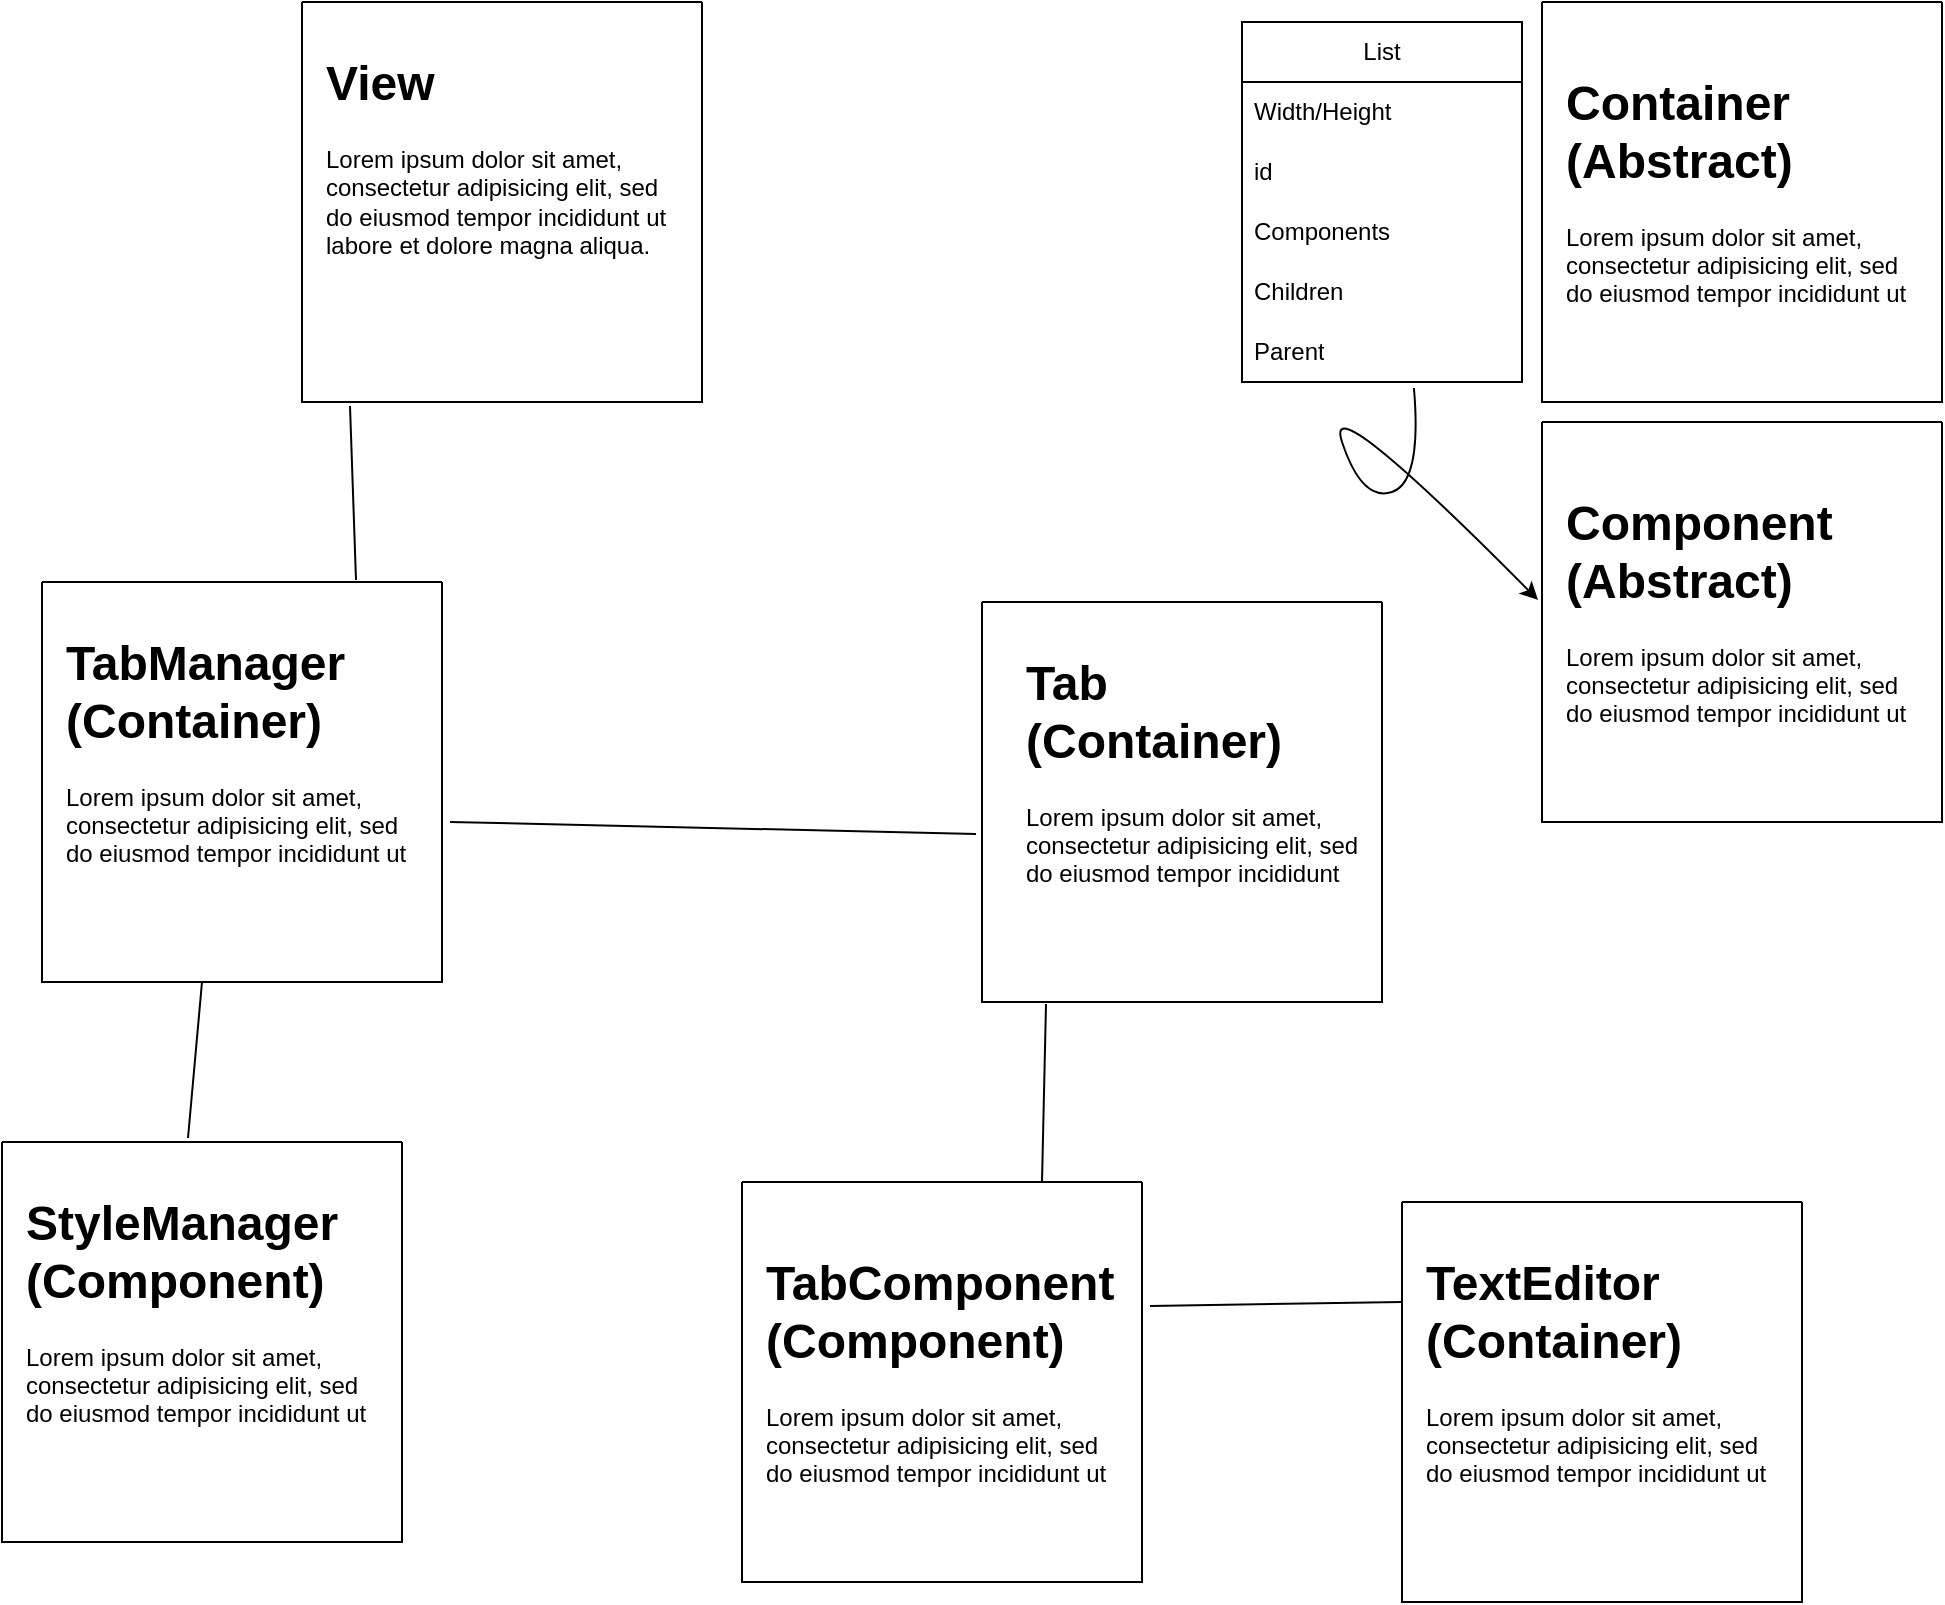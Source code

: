 <mxfile version="24.7.2" type="github">
  <diagram name="Page-1" id="9VVs0U3Os1gA6rcq2a_g">
    <mxGraphModel dx="2734" dy="848" grid="1" gridSize="10" guides="1" tooltips="1" connect="1" arrows="1" fold="1" page="1" pageScale="1" pageWidth="850" pageHeight="1100" math="0" shadow="0">
      <root>
        <mxCell id="0" />
        <mxCell id="1" parent="0" />
        <mxCell id="PMbEa0fAoFkvhzI8UZd_-1" value="" style="swimlane;startSize=0;" vertex="1" parent="1">
          <mxGeometry x="20" y="30" width="200" height="200" as="geometry" />
        </mxCell>
        <mxCell id="PMbEa0fAoFkvhzI8UZd_-6" value="&lt;h1 style=&quot;margin-top: 0px;&quot;&gt;View&lt;br&gt;&lt;/h1&gt;&lt;p&gt;Lorem ipsum dolor sit amet, consectetur adipisicing elit, sed do eiusmod tempor incididunt ut labore et dolore magna aliqua.&lt;/p&gt;" style="text;html=1;whiteSpace=wrap;overflow=hidden;rounded=0;" vertex="1" parent="PMbEa0fAoFkvhzI8UZd_-1">
          <mxGeometry x="10" y="20" width="180" height="120" as="geometry" />
        </mxCell>
        <mxCell id="PMbEa0fAoFkvhzI8UZd_-2" value="" style="swimlane;startSize=0;" vertex="1" parent="1">
          <mxGeometry x="640" y="30" width="200" height="200" as="geometry" />
        </mxCell>
        <mxCell id="PMbEa0fAoFkvhzI8UZd_-5" value="&lt;h1 style=&quot;margin-top: 0px;&quot;&gt;Container (Abstract)&lt;br&gt;&lt;/h1&gt;&lt;p&gt;Lorem ipsum dolor sit amet, consectetur adipisicing elit, sed do eiusmod tempor incididunt ut labore et dolore magna aliqua.&lt;/p&gt;" style="text;html=1;whiteSpace=wrap;overflow=hidden;rounded=0;" vertex="1" parent="PMbEa0fAoFkvhzI8UZd_-2">
          <mxGeometry x="10" y="30" width="180" height="120" as="geometry" />
        </mxCell>
        <mxCell id="PMbEa0fAoFkvhzI8UZd_-3" value="" style="swimlane;startSize=0;" vertex="1" parent="1">
          <mxGeometry x="360" y="330" width="200" height="200" as="geometry" />
        </mxCell>
        <mxCell id="PMbEa0fAoFkvhzI8UZd_-4" value="&lt;h1 style=&quot;margin-top: 0px;&quot;&gt;Tab (Container)&lt;br&gt;&lt;/h1&gt;&lt;p&gt;Lorem ipsum dolor sit amet, consectetur adipisicing elit, sed do eiusmod tempor incididunt ut labore et dolore magna aliqua.&lt;/p&gt;" style="text;html=1;whiteSpace=wrap;overflow=hidden;rounded=0;" vertex="1" parent="PMbEa0fAoFkvhzI8UZd_-3">
          <mxGeometry x="20" y="20" width="170" height="120" as="geometry" />
        </mxCell>
        <mxCell id="PMbEa0fAoFkvhzI8UZd_-9" value="" style="endArrow=none;html=1;rounded=0;entryX=0.16;entryY=1.005;entryDx=0;entryDy=0;entryPerimeter=0;exitX=0.75;exitY=0;exitDx=0;exitDy=0;" edge="1" parent="1" source="PMbEa0fAoFkvhzI8UZd_-10" target="PMbEa0fAoFkvhzI8UZd_-3">
          <mxGeometry width="50" height="50" relative="1" as="geometry">
            <mxPoint x="410" y="600" as="sourcePoint" />
            <mxPoint x="460" y="550" as="targetPoint" />
          </mxGeometry>
        </mxCell>
        <mxCell id="PMbEa0fAoFkvhzI8UZd_-10" value="" style="swimlane;startSize=0;" vertex="1" parent="1">
          <mxGeometry x="240" y="620" width="200" height="200" as="geometry" />
        </mxCell>
        <mxCell id="PMbEa0fAoFkvhzI8UZd_-11" value="&lt;h1 style=&quot;margin-top: 0px;&quot;&gt;TabComponent (Component)&lt;br&gt;&lt;/h1&gt;&lt;p&gt;Lorem ipsum dolor sit amet, consectetur adipisicing elit, sed do eiusmod tempor incididunt ut labore et dolore magna aliqua.&lt;/p&gt;" style="text;html=1;whiteSpace=wrap;overflow=hidden;rounded=0;" vertex="1" parent="PMbEa0fAoFkvhzI8UZd_-10">
          <mxGeometry x="10" y="30" width="180" height="120" as="geometry" />
        </mxCell>
        <mxCell id="PMbEa0fAoFkvhzI8UZd_-19" value="" style="endArrow=none;html=1;rounded=0;exitX=1.02;exitY=0.31;exitDx=0;exitDy=0;exitPerimeter=0;entryX=0;entryY=0.25;entryDx=0;entryDy=0;" edge="1" parent="1" source="PMbEa0fAoFkvhzI8UZd_-10" target="PMbEa0fAoFkvhzI8UZd_-20">
          <mxGeometry width="50" height="50" relative="1" as="geometry">
            <mxPoint x="490" y="690" as="sourcePoint" />
            <mxPoint x="560" y="680" as="targetPoint" />
          </mxGeometry>
        </mxCell>
        <mxCell id="PMbEa0fAoFkvhzI8UZd_-20" value="" style="swimlane;startSize=0;" vertex="1" parent="1">
          <mxGeometry x="570" y="630" width="200" height="200" as="geometry" />
        </mxCell>
        <mxCell id="PMbEa0fAoFkvhzI8UZd_-21" value="&lt;h1 style=&quot;margin-top: 0px;&quot;&gt;TextEditor (Container)&lt;br&gt;&lt;/h1&gt;&lt;p&gt;Lorem ipsum dolor sit amet, consectetur adipisicing elit, sed do eiusmod tempor incididunt ut labore et dolore magna aliqua.&lt;/p&gt;" style="text;html=1;whiteSpace=wrap;overflow=hidden;rounded=0;" vertex="1" parent="PMbEa0fAoFkvhzI8UZd_-20">
          <mxGeometry x="10" y="20" width="180" height="120" as="geometry" />
        </mxCell>
        <mxCell id="PMbEa0fAoFkvhzI8UZd_-22" value="" style="endArrow=none;html=1;rounded=0;entryX=0.12;entryY=1.01;entryDx=0;entryDy=0;entryPerimeter=0;exitX=0.785;exitY=-0.005;exitDx=0;exitDy=0;exitPerimeter=0;" edge="1" parent="1" source="PMbEa0fAoFkvhzI8UZd_-23" target="PMbEa0fAoFkvhzI8UZd_-1">
          <mxGeometry width="50" height="50" relative="1" as="geometry">
            <mxPoint x="93" y="300" as="sourcePoint" />
            <mxPoint x="140" y="250" as="targetPoint" />
          </mxGeometry>
        </mxCell>
        <mxCell id="PMbEa0fAoFkvhzI8UZd_-23" value="" style="swimlane;startSize=0;" vertex="1" parent="1">
          <mxGeometry x="-110" y="320" width="200" height="200" as="geometry" />
        </mxCell>
        <mxCell id="PMbEa0fAoFkvhzI8UZd_-24" value="&lt;h1 style=&quot;margin-top: 0px;&quot;&gt;TabManager (Container)&lt;br&gt;&lt;/h1&gt;&lt;p&gt;Lorem ipsum dolor sit amet, consectetur adipisicing elit, sed do eiusmod tempor incididunt ut labore et dolore magna aliqua.&lt;/p&gt;" style="text;html=1;whiteSpace=wrap;overflow=hidden;rounded=0;" vertex="1" parent="PMbEa0fAoFkvhzI8UZd_-23">
          <mxGeometry x="10" y="20" width="180" height="120" as="geometry" />
        </mxCell>
        <mxCell id="PMbEa0fAoFkvhzI8UZd_-25" value="List" style="swimlane;fontStyle=0;childLayout=stackLayout;horizontal=1;startSize=30;horizontalStack=0;resizeParent=1;resizeParentMax=0;resizeLast=0;collapsible=1;marginBottom=0;whiteSpace=wrap;html=1;" vertex="1" parent="1">
          <mxGeometry x="490" y="40" width="140" height="180" as="geometry" />
        </mxCell>
        <mxCell id="PMbEa0fAoFkvhzI8UZd_-26" value="Width/Height" style="text;strokeColor=none;fillColor=none;align=left;verticalAlign=middle;spacingLeft=4;spacingRight=4;overflow=hidden;points=[[0,0.5],[1,0.5]];portConstraint=eastwest;rotatable=0;whiteSpace=wrap;html=1;" vertex="1" parent="PMbEa0fAoFkvhzI8UZd_-25">
          <mxGeometry y="30" width="140" height="30" as="geometry" />
        </mxCell>
        <mxCell id="PMbEa0fAoFkvhzI8UZd_-27" value="id" style="text;strokeColor=none;fillColor=none;align=left;verticalAlign=middle;spacingLeft=4;spacingRight=4;overflow=hidden;points=[[0,0.5],[1,0.5]];portConstraint=eastwest;rotatable=0;whiteSpace=wrap;html=1;" vertex="1" parent="PMbEa0fAoFkvhzI8UZd_-25">
          <mxGeometry y="60" width="140" height="30" as="geometry" />
        </mxCell>
        <mxCell id="PMbEa0fAoFkvhzI8UZd_-28" value="Components" style="text;strokeColor=none;fillColor=none;align=left;verticalAlign=middle;spacingLeft=4;spacingRight=4;overflow=hidden;points=[[0,0.5],[1,0.5]];portConstraint=eastwest;rotatable=0;whiteSpace=wrap;html=1;" vertex="1" parent="PMbEa0fAoFkvhzI8UZd_-25">
          <mxGeometry y="90" width="140" height="30" as="geometry" />
        </mxCell>
        <mxCell id="PMbEa0fAoFkvhzI8UZd_-52" value="Children" style="text;strokeColor=none;fillColor=none;align=left;verticalAlign=middle;spacingLeft=4;spacingRight=4;overflow=hidden;points=[[0,0.5],[1,0.5]];portConstraint=eastwest;rotatable=0;whiteSpace=wrap;html=1;" vertex="1" parent="PMbEa0fAoFkvhzI8UZd_-25">
          <mxGeometry y="120" width="140" height="30" as="geometry" />
        </mxCell>
        <mxCell id="PMbEa0fAoFkvhzI8UZd_-53" value="Parent" style="text;strokeColor=none;fillColor=none;align=left;verticalAlign=middle;spacingLeft=4;spacingRight=4;overflow=hidden;points=[[0,0.5],[1,0.5]];portConstraint=eastwest;rotatable=0;whiteSpace=wrap;html=1;" vertex="1" parent="PMbEa0fAoFkvhzI8UZd_-25">
          <mxGeometry y="150" width="140" height="30" as="geometry" />
        </mxCell>
        <mxCell id="PMbEa0fAoFkvhzI8UZd_-33" value="" style="swimlane;startSize=0;" vertex="1" parent="1">
          <mxGeometry x="640" y="240" width="200" height="200" as="geometry" />
        </mxCell>
        <mxCell id="PMbEa0fAoFkvhzI8UZd_-34" value="&lt;h1 style=&quot;margin-top: 0px;&quot;&gt;Component (Abstract)&lt;br&gt;&lt;/h1&gt;&lt;p&gt;Lorem ipsum dolor sit amet, consectetur adipisicing elit, sed do eiusmod tempor incididunt ut labore et dolore magna aliqua.&lt;/p&gt;" style="text;html=1;whiteSpace=wrap;overflow=hidden;rounded=0;" vertex="1" parent="PMbEa0fAoFkvhzI8UZd_-33">
          <mxGeometry x="10" y="30" width="180" height="120" as="geometry" />
        </mxCell>
        <mxCell id="PMbEa0fAoFkvhzI8UZd_-35" value="" style="curved=1;endArrow=classic;html=1;rounded=0;entryX=-0.01;entryY=0.445;entryDx=0;entryDy=0;exitX=0.614;exitY=1.1;exitDx=0;exitDy=0;exitPerimeter=0;entryPerimeter=0;" edge="1" parent="1" source="PMbEa0fAoFkvhzI8UZd_-53" target="PMbEa0fAoFkvhzI8UZd_-33">
          <mxGeometry width="50" height="50" relative="1" as="geometry">
            <mxPoint x="530" y="270" as="sourcePoint" />
            <mxPoint x="580" y="220" as="targetPoint" />
            <Array as="points">
              <mxPoint x="580" y="270" />
              <mxPoint x="550" y="280" />
              <mxPoint x="530" y="220" />
            </Array>
          </mxGeometry>
        </mxCell>
        <mxCell id="PMbEa0fAoFkvhzI8UZd_-71" value="" style="endArrow=none;html=1;rounded=0;entryX=0.4;entryY=1;entryDx=0;entryDy=0;entryPerimeter=0;exitX=0.465;exitY=-0.01;exitDx=0;exitDy=0;exitPerimeter=0;" edge="1" parent="1" source="PMbEa0fAoFkvhzI8UZd_-72" target="PMbEa0fAoFkvhzI8UZd_-23">
          <mxGeometry width="50" height="50" relative="1" as="geometry">
            <mxPoint x="-126" y="660" as="sourcePoint" />
            <mxPoint x="-125.98" y="569.01" as="targetPoint" />
          </mxGeometry>
        </mxCell>
        <mxCell id="PMbEa0fAoFkvhzI8UZd_-72" value="" style="swimlane;startSize=0;" vertex="1" parent="1">
          <mxGeometry x="-130" y="600" width="200" height="200" as="geometry" />
        </mxCell>
        <mxCell id="PMbEa0fAoFkvhzI8UZd_-73" value="&lt;h1 style=&quot;margin-top: 0px;&quot;&gt;StyleManager (Component)&lt;br&gt;&lt;/h1&gt;&lt;p&gt;Lorem ipsum dolor sit amet, consectetur adipisicing elit, sed do eiusmod tempor incididunt ut labore et dolore magna aliqua.&lt;/p&gt;" style="text;html=1;whiteSpace=wrap;overflow=hidden;rounded=0;" vertex="1" parent="PMbEa0fAoFkvhzI8UZd_-72">
          <mxGeometry x="10" y="20" width="180" height="120" as="geometry" />
        </mxCell>
        <mxCell id="PMbEa0fAoFkvhzI8UZd_-74" value="" style="endArrow=none;html=1;rounded=0;entryX=-0.015;entryY=0.58;entryDx=0;entryDy=0;entryPerimeter=0;exitX=1.02;exitY=0.6;exitDx=0;exitDy=0;exitPerimeter=0;" edge="1" parent="1" source="PMbEa0fAoFkvhzI8UZd_-23" target="PMbEa0fAoFkvhzI8UZd_-3">
          <mxGeometry width="50" height="50" relative="1" as="geometry">
            <mxPoint x="160" y="450" as="sourcePoint" />
            <mxPoint x="210" y="400" as="targetPoint" />
          </mxGeometry>
        </mxCell>
      </root>
    </mxGraphModel>
  </diagram>
</mxfile>
